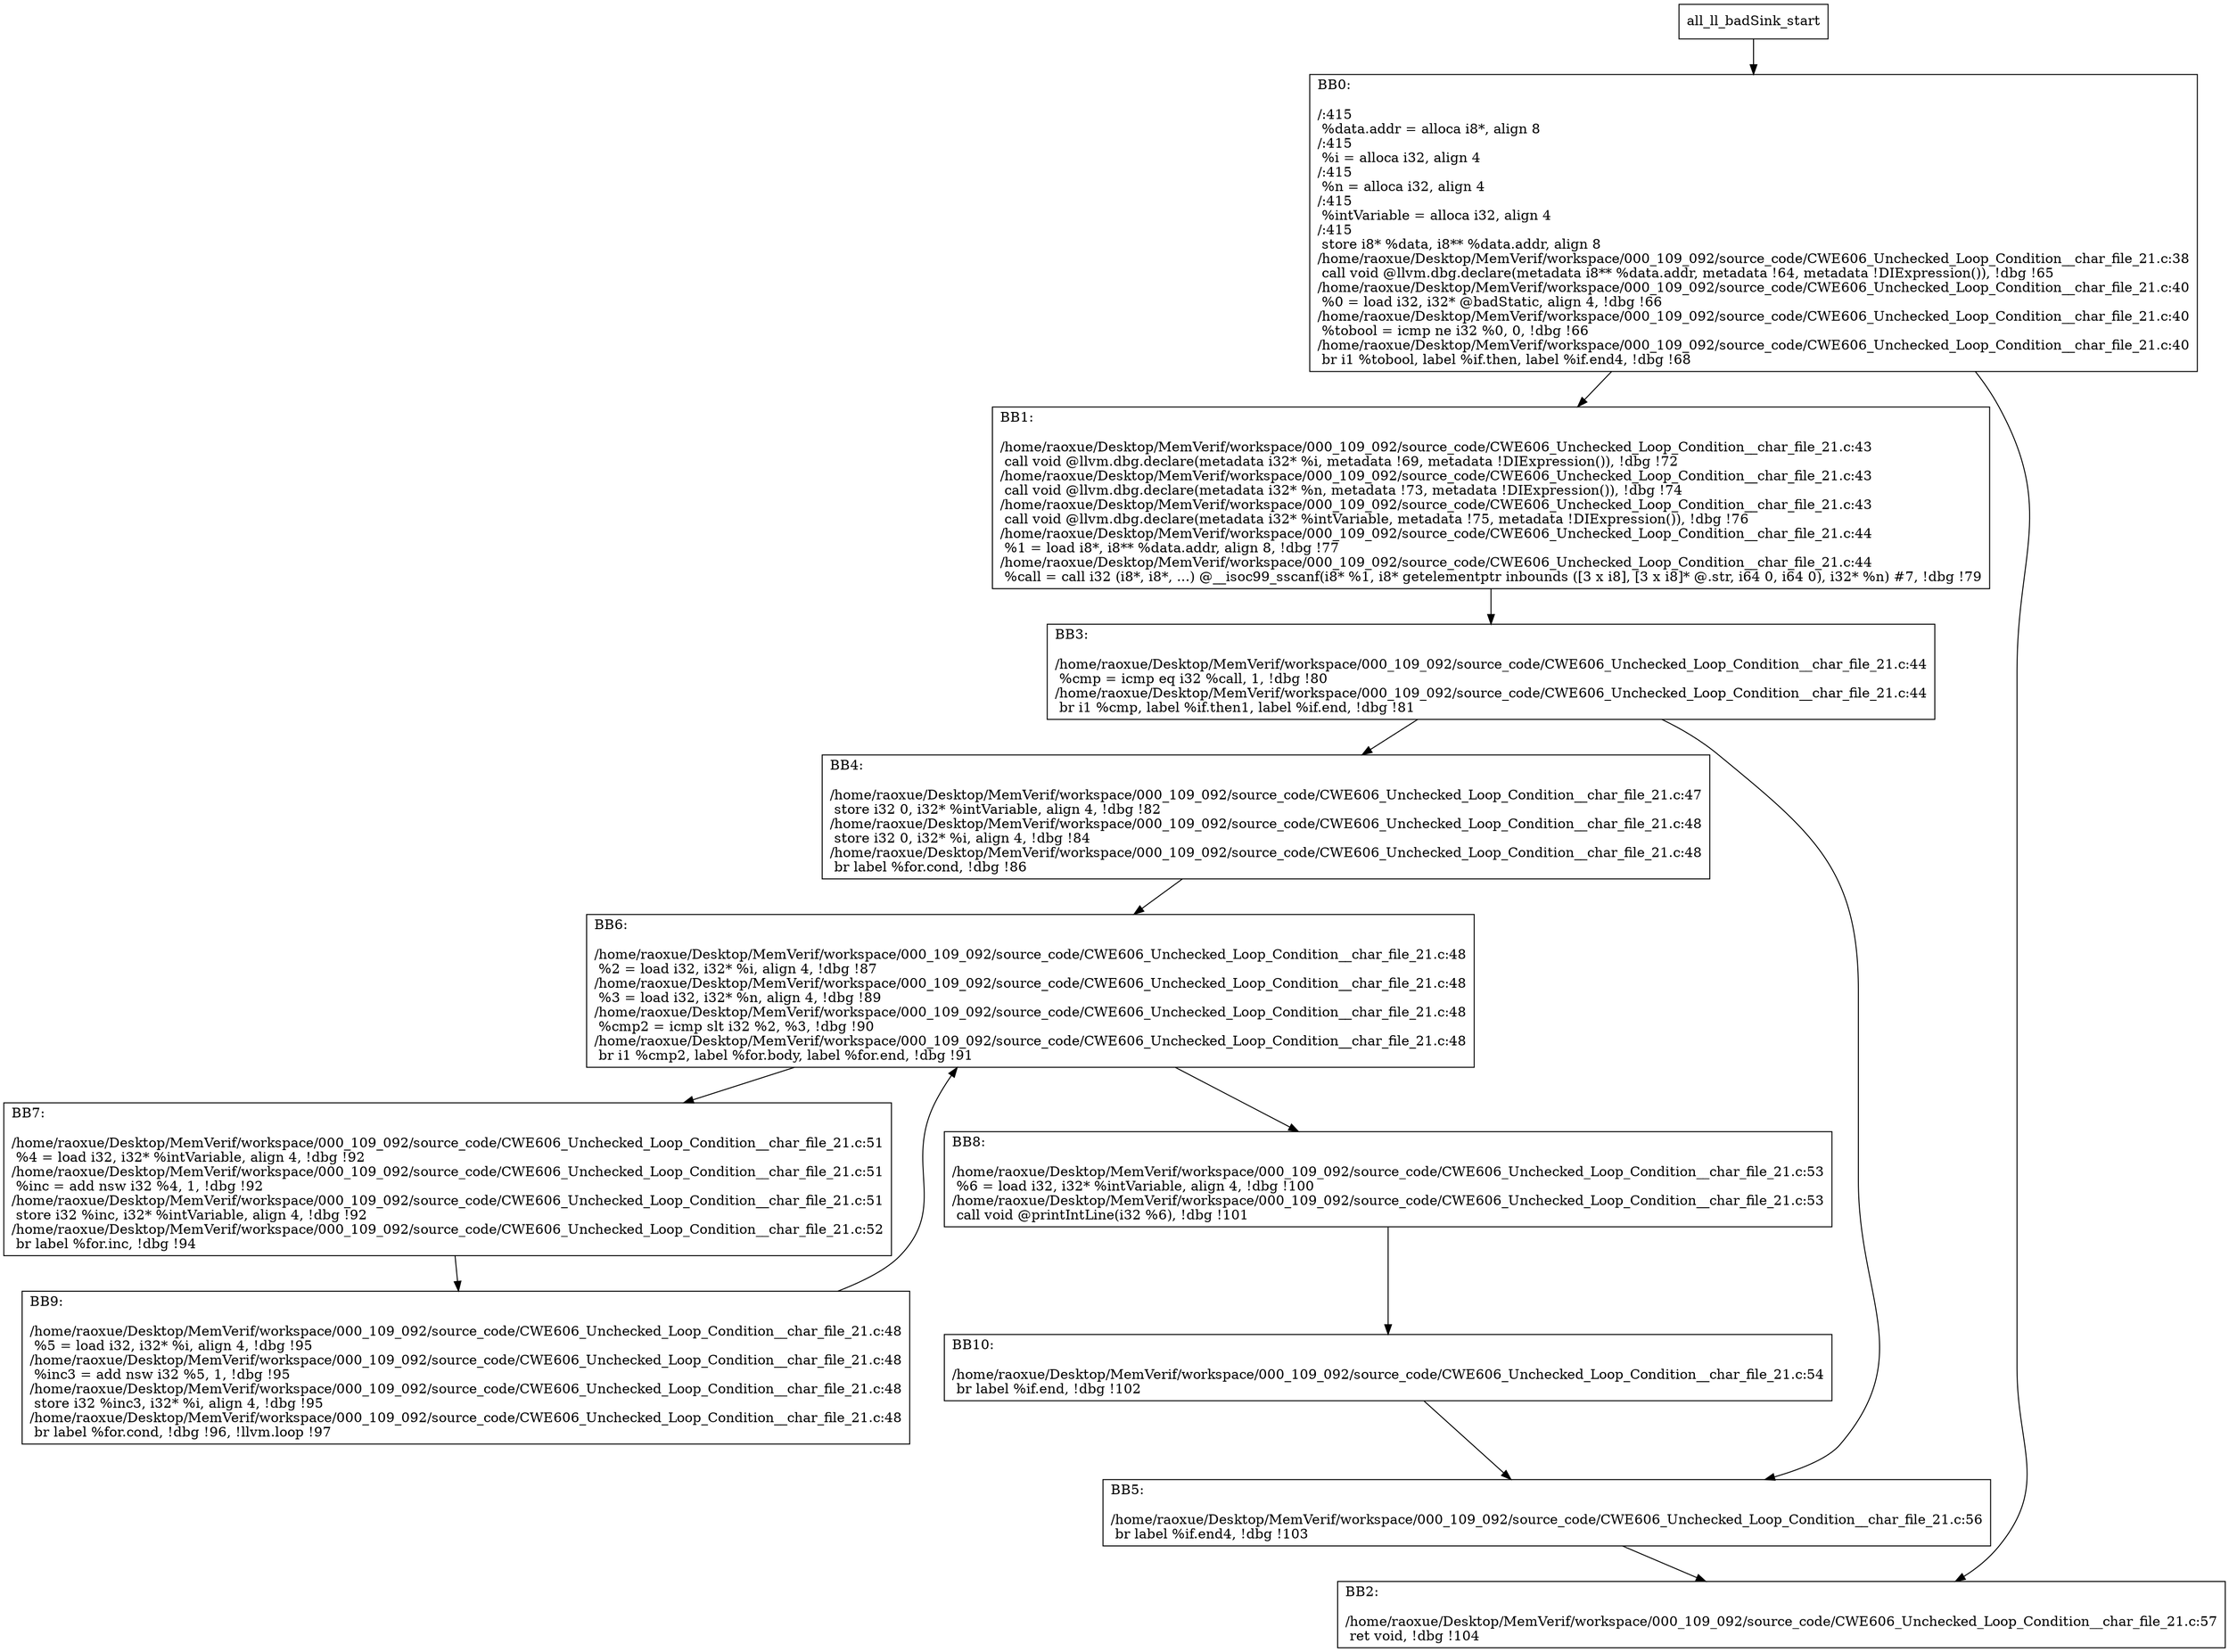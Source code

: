 digraph "CFG for'all_ll_badSink' function" {
	BBall_ll_badSink_start[shape=record,label="{all_ll_badSink_start}"];
	BBall_ll_badSink_start-> all_ll_badSinkBB0;
	all_ll_badSinkBB0 [shape=record, label="{BB0:\l\l/:415\l
  %data.addr = alloca i8*, align 8\l
/:415\l
  %i = alloca i32, align 4\l
/:415\l
  %n = alloca i32, align 4\l
/:415\l
  %intVariable = alloca i32, align 4\l
/:415\l
  store i8* %data, i8** %data.addr, align 8\l
/home/raoxue/Desktop/MemVerif/workspace/000_109_092/source_code/CWE606_Unchecked_Loop_Condition__char_file_21.c:38\l
  call void @llvm.dbg.declare(metadata i8** %data.addr, metadata !64, metadata !DIExpression()), !dbg !65\l
/home/raoxue/Desktop/MemVerif/workspace/000_109_092/source_code/CWE606_Unchecked_Loop_Condition__char_file_21.c:40\l
  %0 = load i32, i32* @badStatic, align 4, !dbg !66\l
/home/raoxue/Desktop/MemVerif/workspace/000_109_092/source_code/CWE606_Unchecked_Loop_Condition__char_file_21.c:40\l
  %tobool = icmp ne i32 %0, 0, !dbg !66\l
/home/raoxue/Desktop/MemVerif/workspace/000_109_092/source_code/CWE606_Unchecked_Loop_Condition__char_file_21.c:40\l
  br i1 %tobool, label %if.then, label %if.end4, !dbg !68\l
}"];
	all_ll_badSinkBB0-> all_ll_badSinkBB1;
	all_ll_badSinkBB0-> all_ll_badSinkBB2;
	all_ll_badSinkBB1 [shape=record, label="{BB1:\l\l/home/raoxue/Desktop/MemVerif/workspace/000_109_092/source_code/CWE606_Unchecked_Loop_Condition__char_file_21.c:43\l
  call void @llvm.dbg.declare(metadata i32* %i, metadata !69, metadata !DIExpression()), !dbg !72\l
/home/raoxue/Desktop/MemVerif/workspace/000_109_092/source_code/CWE606_Unchecked_Loop_Condition__char_file_21.c:43\l
  call void @llvm.dbg.declare(metadata i32* %n, metadata !73, metadata !DIExpression()), !dbg !74\l
/home/raoxue/Desktop/MemVerif/workspace/000_109_092/source_code/CWE606_Unchecked_Loop_Condition__char_file_21.c:43\l
  call void @llvm.dbg.declare(metadata i32* %intVariable, metadata !75, metadata !DIExpression()), !dbg !76\l
/home/raoxue/Desktop/MemVerif/workspace/000_109_092/source_code/CWE606_Unchecked_Loop_Condition__char_file_21.c:44\l
  %1 = load i8*, i8** %data.addr, align 8, !dbg !77\l
/home/raoxue/Desktop/MemVerif/workspace/000_109_092/source_code/CWE606_Unchecked_Loop_Condition__char_file_21.c:44\l
  %call = call i32 (i8*, i8*, ...) @__isoc99_sscanf(i8* %1, i8* getelementptr inbounds ([3 x i8], [3 x i8]* @.str, i64 0, i64 0), i32* %n) #7, !dbg !79\l
}"];
	all_ll_badSinkBB1-> all_ll_badSinkBB3;
	all_ll_badSinkBB3 [shape=record, label="{BB3:\l\l/home/raoxue/Desktop/MemVerif/workspace/000_109_092/source_code/CWE606_Unchecked_Loop_Condition__char_file_21.c:44\l
  %cmp = icmp eq i32 %call, 1, !dbg !80\l
/home/raoxue/Desktop/MemVerif/workspace/000_109_092/source_code/CWE606_Unchecked_Loop_Condition__char_file_21.c:44\l
  br i1 %cmp, label %if.then1, label %if.end, !dbg !81\l
}"];
	all_ll_badSinkBB3-> all_ll_badSinkBB4;
	all_ll_badSinkBB3-> all_ll_badSinkBB5;
	all_ll_badSinkBB4 [shape=record, label="{BB4:\l\l/home/raoxue/Desktop/MemVerif/workspace/000_109_092/source_code/CWE606_Unchecked_Loop_Condition__char_file_21.c:47\l
  store i32 0, i32* %intVariable, align 4, !dbg !82\l
/home/raoxue/Desktop/MemVerif/workspace/000_109_092/source_code/CWE606_Unchecked_Loop_Condition__char_file_21.c:48\l
  store i32 0, i32* %i, align 4, !dbg !84\l
/home/raoxue/Desktop/MemVerif/workspace/000_109_092/source_code/CWE606_Unchecked_Loop_Condition__char_file_21.c:48\l
  br label %for.cond, !dbg !86\l
}"];
	all_ll_badSinkBB4-> all_ll_badSinkBB6;
	all_ll_badSinkBB6 [shape=record, label="{BB6:\l\l/home/raoxue/Desktop/MemVerif/workspace/000_109_092/source_code/CWE606_Unchecked_Loop_Condition__char_file_21.c:48\l
  %2 = load i32, i32* %i, align 4, !dbg !87\l
/home/raoxue/Desktop/MemVerif/workspace/000_109_092/source_code/CWE606_Unchecked_Loop_Condition__char_file_21.c:48\l
  %3 = load i32, i32* %n, align 4, !dbg !89\l
/home/raoxue/Desktop/MemVerif/workspace/000_109_092/source_code/CWE606_Unchecked_Loop_Condition__char_file_21.c:48\l
  %cmp2 = icmp slt i32 %2, %3, !dbg !90\l
/home/raoxue/Desktop/MemVerif/workspace/000_109_092/source_code/CWE606_Unchecked_Loop_Condition__char_file_21.c:48\l
  br i1 %cmp2, label %for.body, label %for.end, !dbg !91\l
}"];
	all_ll_badSinkBB6-> all_ll_badSinkBB7;
	all_ll_badSinkBB6-> all_ll_badSinkBB8;
	all_ll_badSinkBB7 [shape=record, label="{BB7:\l\l/home/raoxue/Desktop/MemVerif/workspace/000_109_092/source_code/CWE606_Unchecked_Loop_Condition__char_file_21.c:51\l
  %4 = load i32, i32* %intVariable, align 4, !dbg !92\l
/home/raoxue/Desktop/MemVerif/workspace/000_109_092/source_code/CWE606_Unchecked_Loop_Condition__char_file_21.c:51\l
  %inc = add nsw i32 %4, 1, !dbg !92\l
/home/raoxue/Desktop/MemVerif/workspace/000_109_092/source_code/CWE606_Unchecked_Loop_Condition__char_file_21.c:51\l
  store i32 %inc, i32* %intVariable, align 4, !dbg !92\l
/home/raoxue/Desktop/MemVerif/workspace/000_109_092/source_code/CWE606_Unchecked_Loop_Condition__char_file_21.c:52\l
  br label %for.inc, !dbg !94\l
}"];
	all_ll_badSinkBB7-> all_ll_badSinkBB9;
	all_ll_badSinkBB9 [shape=record, label="{BB9:\l\l/home/raoxue/Desktop/MemVerif/workspace/000_109_092/source_code/CWE606_Unchecked_Loop_Condition__char_file_21.c:48\l
  %5 = load i32, i32* %i, align 4, !dbg !95\l
/home/raoxue/Desktop/MemVerif/workspace/000_109_092/source_code/CWE606_Unchecked_Loop_Condition__char_file_21.c:48\l
  %inc3 = add nsw i32 %5, 1, !dbg !95\l
/home/raoxue/Desktop/MemVerif/workspace/000_109_092/source_code/CWE606_Unchecked_Loop_Condition__char_file_21.c:48\l
  store i32 %inc3, i32* %i, align 4, !dbg !95\l
/home/raoxue/Desktop/MemVerif/workspace/000_109_092/source_code/CWE606_Unchecked_Loop_Condition__char_file_21.c:48\l
  br label %for.cond, !dbg !96, !llvm.loop !97\l
}"];
	all_ll_badSinkBB9-> all_ll_badSinkBB6;
	all_ll_badSinkBB8 [shape=record, label="{BB8:\l\l/home/raoxue/Desktop/MemVerif/workspace/000_109_092/source_code/CWE606_Unchecked_Loop_Condition__char_file_21.c:53\l
  %6 = load i32, i32* %intVariable, align 4, !dbg !100\l
/home/raoxue/Desktop/MemVerif/workspace/000_109_092/source_code/CWE606_Unchecked_Loop_Condition__char_file_21.c:53\l
  call void @printIntLine(i32 %6), !dbg !101\l
}"];
	all_ll_badSinkBB8-> all_ll_badSinkBB10;
	all_ll_badSinkBB10 [shape=record, label="{BB10:\l\l/home/raoxue/Desktop/MemVerif/workspace/000_109_092/source_code/CWE606_Unchecked_Loop_Condition__char_file_21.c:54\l
  br label %if.end, !dbg !102\l
}"];
	all_ll_badSinkBB10-> all_ll_badSinkBB5;
	all_ll_badSinkBB5 [shape=record, label="{BB5:\l\l/home/raoxue/Desktop/MemVerif/workspace/000_109_092/source_code/CWE606_Unchecked_Loop_Condition__char_file_21.c:56\l
  br label %if.end4, !dbg !103\l
}"];
	all_ll_badSinkBB5-> all_ll_badSinkBB2;
	all_ll_badSinkBB2 [shape=record, label="{BB2:\l\l/home/raoxue/Desktop/MemVerif/workspace/000_109_092/source_code/CWE606_Unchecked_Loop_Condition__char_file_21.c:57\l
  ret void, !dbg !104\l
}"];
}
